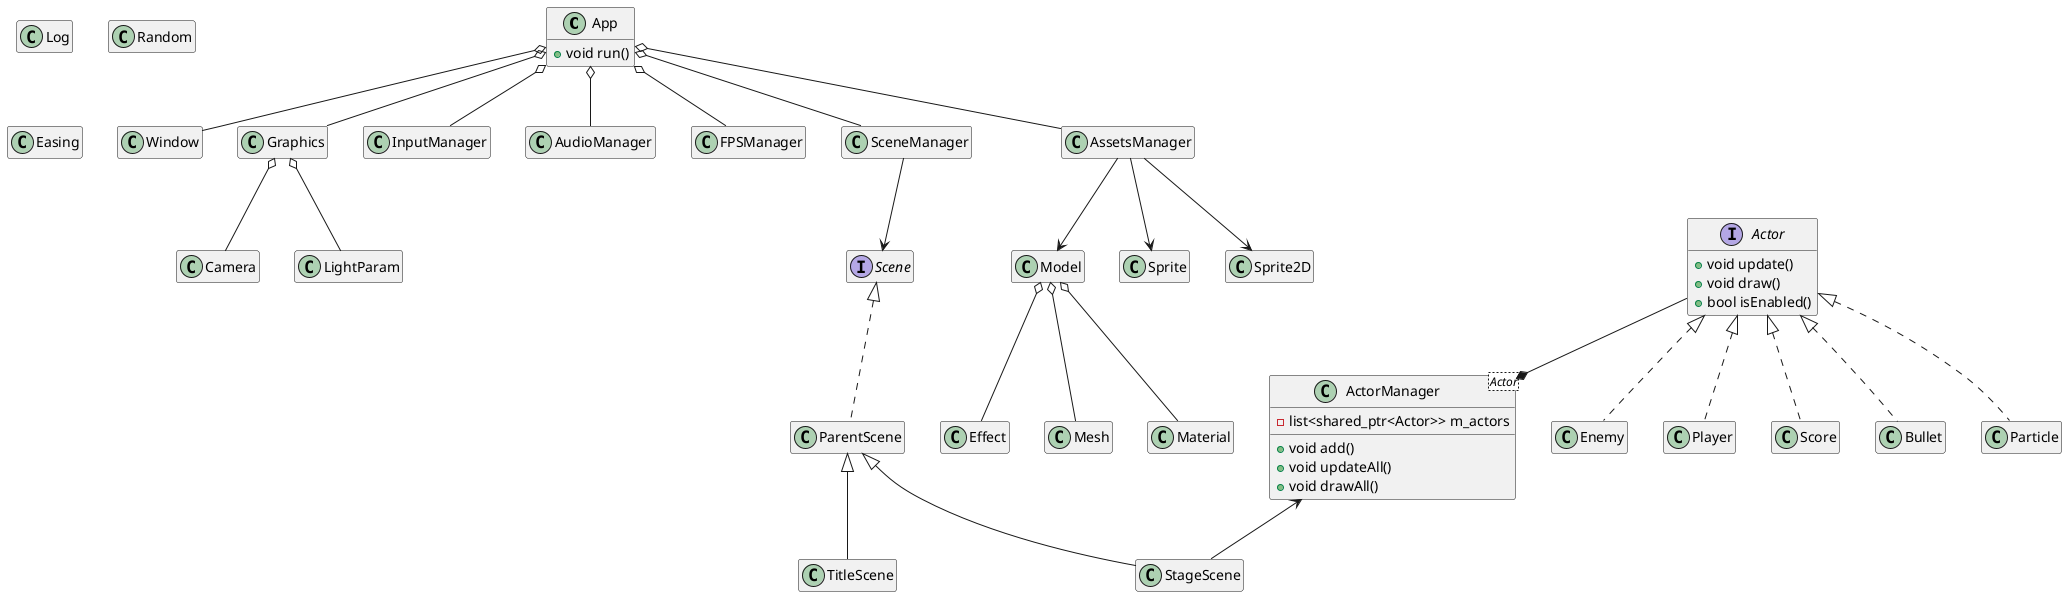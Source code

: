 @startuml

hide empty members

class App {
    + void run()
}

class Window {
}
class Graphics {
}
class InputManager
class AudioManager
class FPSManager
class SceneManager
class AssetsManager
class Camera
class LightParam

Interface Scene
class ParentScene
class TitleScene
class StageScene

App o-- AssetsManager
App o-- Graphics
App o-- Window
App o-- InputManager
App o-- AudioManager
App o-- FPSManager
App o-- SceneManager
SceneManager --> Scene

Scene <|.. ParentScene
ParentScene <|-- TitleScene
ParentScene <|-- StageScene

Graphics o-- LightParam
Graphics o-- Camera

class Model
class Sprite
class Sprite2D

AssetsManager --> Model
AssetsManager --> Sprite
AssetsManager --> Sprite2D

class Effect
class Mesh
class Material

Model o-- Effect
Model o-- Mesh
Model o-- Material

class Log
class Random
class Easing

class ActorManager<Actor> {
    - list<shared_ptr<Actor>> m_actors
    + void add()
    + void updateAll()
    + void drawAll()
}
Interface Actor {
    + void update()
    + void draw()
    + bool isEnabled()
}
class Enemy
class Player
class Score
class Bullet
class Particle

Actor -d-* ActorManager
Actor <|.. Enemy
Actor <|.. Player
Actor <|.. Score
Actor <|.. Bullet
Actor <|.. Particle

ActorManager <-d- StageScene

@enduml